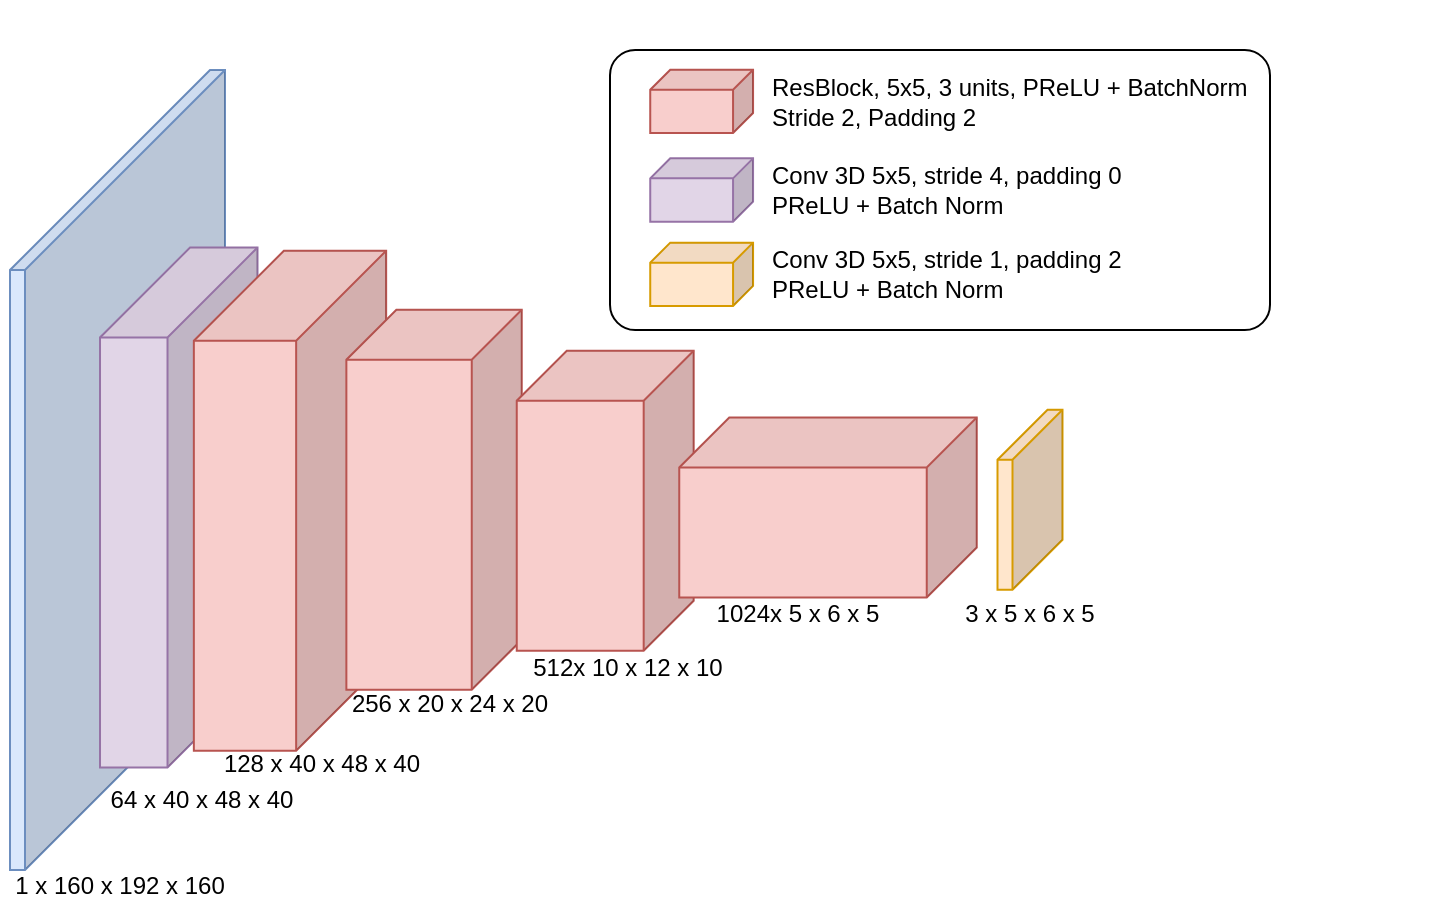 <mxfile version="22.1.11" type="device">
  <diagram name="Page-1" id="gr6je7v8TFipSfjQXhmd">
    <mxGraphModel dx="1183" dy="685" grid="1" gridSize="10" guides="1" tooltips="1" connect="1" arrows="1" fold="1" page="1" pageScale="1" pageWidth="827" pageHeight="1169" math="0" shadow="0">
      <root>
        <mxCell id="0" />
        <mxCell id="1" parent="0" />
        <mxCell id="jeQzfx0401GEN-antpjd-1" value="" style="group" parent="1" vertex="1" connectable="0">
          <mxGeometry x="40.0" y="310" width="720" height="400" as="geometry" />
        </mxCell>
        <mxCell id="jeQzfx0401GEN-antpjd-2" value="" style="shape=cube;whiteSpace=wrap;html=1;boundedLbl=1;backgroundOutline=1;darkOpacity=0.15;darkOpacity2=0.05;rotation=90;size=100;shadow=0;fillColor=#dae8fc;strokeColor=#6c8ebf;" parent="jeQzfx0401GEN-antpjd-1" vertex="1">
          <mxGeometry x="-146.25" y="146.25" width="400" height="107.5" as="geometry" />
        </mxCell>
        <mxCell id="jeQzfx0401GEN-antpjd-44" value="" style="shape=cube;whiteSpace=wrap;html=1;boundedLbl=1;backgroundOutline=1;darkOpacity=0.15;darkOpacity2=0.05;rotation=90;size=45;shadow=0;fillColor=#e1d5e7;strokeColor=#9673a6;direction=east;" parent="jeQzfx0401GEN-antpjd-1" vertex="1">
          <mxGeometry x="-45.62" y="179.38" width="260" height="78.75" as="geometry" />
        </mxCell>
        <mxCell id="jeQzfx0401GEN-antpjd-54" value="" style="shape=cube;whiteSpace=wrap;html=1;boundedLbl=1;backgroundOutline=1;darkOpacity=0.15;darkOpacity2=0.05;rotation=90;size=45;shadow=0;fillColor=#f8cecc;strokeColor=#b85450;" parent="jeQzfx0401GEN-antpjd-1" vertex="1">
          <mxGeometry x="15" y="167.31" width="250" height="96.15" as="geometry" />
        </mxCell>
        <mxCell id="jeQzfx0401GEN-antpjd-14" value="64 x 40 x 48 x 40" style="text;html=1;strokeColor=none;fillColor=none;align=center;verticalAlign=middle;whiteSpace=wrap;rounded=0;" parent="jeQzfx0401GEN-antpjd-1" vertex="1">
          <mxGeometry x="36.0" y="350" width="120" height="30" as="geometry" />
        </mxCell>
        <mxCell id="jeQzfx0401GEN-antpjd-16" value="256 x 20 x 24 x 20" style="text;html=1;strokeColor=none;fillColor=none;align=center;verticalAlign=middle;whiteSpace=wrap;rounded=0;" parent="jeQzfx0401GEN-antpjd-1" vertex="1">
          <mxGeometry x="160" y="302" width="120" height="30" as="geometry" />
        </mxCell>
        <mxCell id="jeQzfx0401GEN-antpjd-17" value="512x 10 x 12 x 10" style="text;html=1;strokeColor=none;fillColor=none;align=center;verticalAlign=middle;whiteSpace=wrap;rounded=0;" parent="jeQzfx0401GEN-antpjd-1" vertex="1">
          <mxGeometry x="249" y="284" width="120" height="30" as="geometry" />
        </mxCell>
        <mxCell id="jeQzfx0401GEN-antpjd-15" value="128&amp;nbsp;x 40 x 48 x 40" style="text;html=1;strokeColor=none;fillColor=none;align=center;verticalAlign=middle;whiteSpace=wrap;rounded=0;" parent="jeQzfx0401GEN-antpjd-1" vertex="1">
          <mxGeometry x="95.75" y="332" width="120" height="30" as="geometry" />
        </mxCell>
        <mxCell id="jeQzfx0401GEN-antpjd-21" value="" style="group" parent="jeQzfx0401GEN-antpjd-1" vertex="1" connectable="0">
          <mxGeometry x="410" y="-35" width="290" height="210" as="geometry" />
        </mxCell>
        <mxCell id="jeQzfx0401GEN-antpjd-22" value="" style="rounded=1;whiteSpace=wrap;html=1;arcSize=9;" parent="jeQzfx0401GEN-antpjd-21" vertex="1">
          <mxGeometry x="-110" y="25" width="330" height="140" as="geometry" />
        </mxCell>
        <mxCell id="jeQzfx0401GEN-antpjd-23" value="" style="shape=cube;whiteSpace=wrap;html=1;boundedLbl=1;backgroundOutline=1;darkOpacity=0.15;darkOpacity2=0.05;rotation=90;size=10;shadow=0;fillColor=#f8cecc;strokeColor=#b85450;" parent="jeQzfx0401GEN-antpjd-21" vertex="1">
          <mxGeometry x="-80" y="25" width="31.65" height="51.41" as="geometry" />
        </mxCell>
        <mxCell id="jeQzfx0401GEN-antpjd-24" value="ResBlock, 5x5, 3 units, PReLU + BatchNorm&lt;br&gt;Stride 2, Padding 2" style="text;html=1;strokeColor=none;fillColor=none;align=left;verticalAlign=middle;whiteSpace=wrap;rounded=0;" parent="jeQzfx0401GEN-antpjd-21" vertex="1">
          <mxGeometry x="-31.35" y="35.7" width="241.35" height="30" as="geometry" />
        </mxCell>
        <mxCell id="jeQzfx0401GEN-antpjd-25" value="" style="shape=cube;whiteSpace=wrap;html=1;boundedLbl=1;backgroundOutline=1;darkOpacity=0.15;darkOpacity2=0.05;rotation=90;size=10;shadow=0;fillColor=#ffe6cc;strokeColor=#d79b00;" parent="jeQzfx0401GEN-antpjd-21" vertex="1">
          <mxGeometry x="-80" y="111.45" width="31.65" height="51.41" as="geometry" />
        </mxCell>
        <mxCell id="jeQzfx0401GEN-antpjd-26" value="Conv 3D 5x5, stride 1, padding 2&lt;br style=&quot;border-color: var(--border-color);&quot;&gt;PReLU + Batch Norm" style="text;html=1;strokeColor=none;fillColor=none;align=left;verticalAlign=middle;whiteSpace=wrap;rounded=0;" parent="jeQzfx0401GEN-antpjd-21" vertex="1">
          <mxGeometry x="-31.35" y="122.15" width="241.35" height="30" as="geometry" />
        </mxCell>
        <mxCell id="jeQzfx0401GEN-antpjd-29" value="" style="shape=cube;whiteSpace=wrap;html=1;boundedLbl=1;backgroundOutline=1;darkOpacity=0.15;darkOpacity2=0.05;rotation=90;size=10;shadow=0;fillColor=#e1d5e7;strokeColor=#9673a6;" parent="jeQzfx0401GEN-antpjd-21" vertex="1">
          <mxGeometry x="-80" y="69.3" width="31.65" height="51.41" as="geometry" />
        </mxCell>
        <mxCell id="jeQzfx0401GEN-antpjd-30" value="Conv 3D 5x5, stride 4, padding 0&lt;br style=&quot;border-color: var(--border-color);&quot;&gt;PReLU + Batch Norm" style="text;html=1;strokeColor=none;fillColor=none;align=left;verticalAlign=middle;whiteSpace=wrap;rounded=0;" parent="jeQzfx0401GEN-antpjd-21" vertex="1">
          <mxGeometry x="-31.35" y="80" width="241.35" height="30" as="geometry" />
        </mxCell>
        <mxCell id="jeQzfx0401GEN-antpjd-46" value="1024x 5 x 6 x 5" style="text;html=1;strokeColor=none;fillColor=none;align=center;verticalAlign=middle;whiteSpace=wrap;rounded=0;" parent="jeQzfx0401GEN-antpjd-1" vertex="1">
          <mxGeometry x="334" y="256.75" width="120" height="30" as="geometry" />
        </mxCell>
        <mxCell id="jeQzfx0401GEN-antpjd-53" value="" style="shape=cube;whiteSpace=wrap;html=1;boundedLbl=1;backgroundOutline=1;darkOpacity=0.15;darkOpacity2=0.05;rotation=90;size=25;shadow=0;fillColor=#f8cecc;strokeColor=#b85450;" parent="jeQzfx0401GEN-antpjd-1" vertex="1">
          <mxGeometry x="117.03" y="171.03" width="190" height="87.69" as="geometry" />
        </mxCell>
        <mxCell id="jeQzfx0401GEN-antpjd-52" value="" style="shape=cube;whiteSpace=wrap;html=1;boundedLbl=1;backgroundOutline=1;darkOpacity=0.15;darkOpacity2=0.05;rotation=90;size=25;shadow=0;fillColor=#f8cecc;strokeColor=#b85450;" parent="jeQzfx0401GEN-antpjd-1" vertex="1">
          <mxGeometry x="222.61" y="171.14" width="150" height="88.47" as="geometry" />
        </mxCell>
        <mxCell id="jeQzfx0401GEN-antpjd-20" value="3&amp;nbsp;x 5 x 6 x 5" style="text;html=1;strokeColor=none;fillColor=none;align=center;verticalAlign=middle;whiteSpace=wrap;rounded=0;" parent="jeQzfx0401GEN-antpjd-1" vertex="1">
          <mxGeometry x="450" y="256.75" width="120" height="30" as="geometry" />
        </mxCell>
        <mxCell id="jeQzfx0401GEN-antpjd-50" value="" style="shape=cube;whiteSpace=wrap;html=1;boundedLbl=1;backgroundOutline=1;darkOpacity=0.15;darkOpacity2=0.05;rotation=90;size=25;shadow=0;fillColor=#f8cecc;strokeColor=#b85450;" parent="jeQzfx0401GEN-antpjd-1" vertex="1">
          <mxGeometry x="364" y="144.38" width="90" height="148.75" as="geometry" />
        </mxCell>
        <mxCell id="jeQzfx0401GEN-antpjd-49" value="" style="shape=cube;whiteSpace=wrap;html=1;boundedLbl=1;backgroundOutline=1;darkOpacity=0.15;darkOpacity2=0.05;rotation=90;size=25;shadow=0;fillColor=#ffe6cc;strokeColor=#d79b00;" parent="jeQzfx0401GEN-antpjd-1" vertex="1">
          <mxGeometry x="465" y="198.62" width="90" height="32.5" as="geometry" />
        </mxCell>
        <mxCell id="jeQzfx0401GEN-antpjd-13" value="1 x 160 x 192 x 160" style="text;html=1;strokeColor=none;fillColor=none;align=center;verticalAlign=middle;whiteSpace=wrap;rounded=0;" parent="1" vertex="1">
          <mxGeometry x="35" y="703" width="120" height="30" as="geometry" />
        </mxCell>
      </root>
    </mxGraphModel>
  </diagram>
</mxfile>

